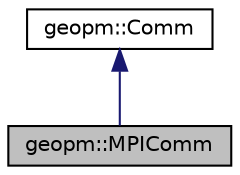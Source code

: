 digraph "geopm::MPIComm"
{
  edge [fontname="Helvetica",fontsize="10",labelfontname="Helvetica",labelfontsize="10"];
  node [fontname="Helvetica",fontsize="10",shape=record];
  Node2 [label="geopm::MPIComm",height=0.2,width=0.4,color="black", fillcolor="grey75", style="filled", fontcolor="black"];
  Node3 -> Node2 [dir="back",color="midnightblue",fontsize="10",style="solid",fontname="Helvetica"];
  Node3 [label="geopm::Comm",height=0.2,width=0.4,color="black", fillcolor="white", style="filled",URL="$classgeopm_1_1_comm.html",tooltip="Abstract base class for interprocess communication in geopm. "];
}
